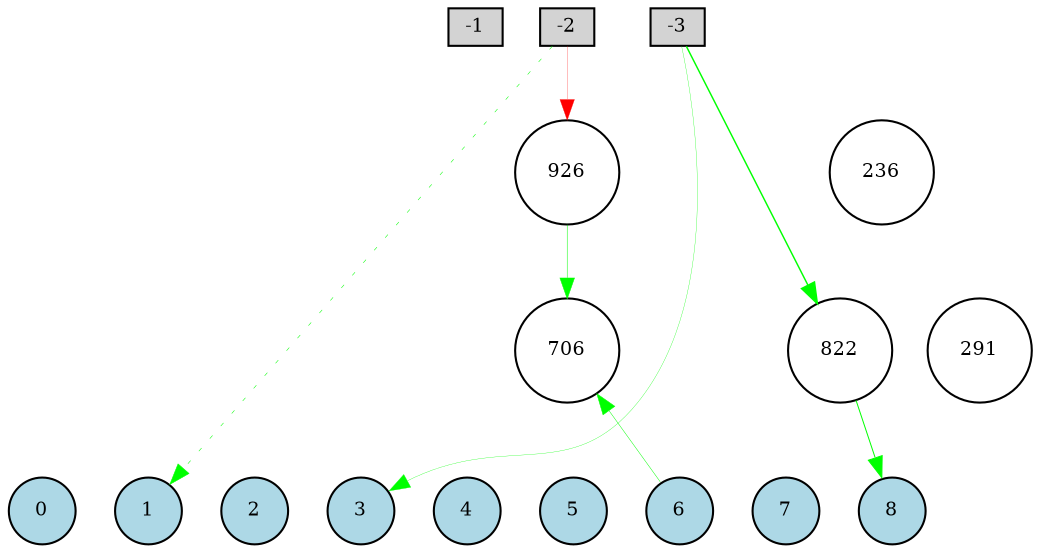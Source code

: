 digraph {
	node [fontsize=9 height=0.2 shape=circle width=0.2]
	subgraph inputs {
		node [shape=box style=filled]
		rank=source
		-1 [fillcolor=lightgray]
		-2 [fillcolor=lightgray]
		-1 -> -2 [style=invis]
		-3 [fillcolor=lightgray]
		-2 -> -3 [style=invis]
	}
	subgraph outputs {
		node [style=filled]
		rank=sink
		0 [fillcolor=lightblue fontsize=9 height=0.2 shape=circle width=0.2]
		1 [fillcolor=lightblue fontsize=9 height=0.2 shape=circle width=0.2]
		0 -> 1 [style=invis]
		2 [fillcolor=lightblue fontsize=9 height=0.2 shape=circle width=0.2]
		1 -> 2 [style=invis]
		3 [fillcolor=lightblue fontsize=9 height=0.2 shape=circle width=0.2]
		2 -> 3 [style=invis]
		4 [fillcolor=lightblue fontsize=9 height=0.2 shape=circle width=0.2]
		3 -> 4 [style=invis]
		5 [fillcolor=lightblue fontsize=9 height=0.2 shape=circle width=0.2]
		4 -> 5 [style=invis]
		6 [fillcolor=lightblue fontsize=9 height=0.2 shape=circle width=0.2]
		5 -> 6 [style=invis]
		7 [fillcolor=lightblue fontsize=9 height=0.2 shape=circle width=0.2]
		6 -> 7 [style=invis]
		8 [fillcolor=lightblue fontsize=9 height=0.2 shape=circle width=0.2]
		7 -> 8 [style=invis]
	}
	291 [fillcolor=white style=filled]
	706 [fillcolor=white style=filled]
	236 [fillcolor=white style=filled]
	822 [fillcolor=white style=filled]
	926 [fillcolor=white style=filled]
	-3 -> 3 [color=green penwidth=0.1446491413828529 style=solid]
	-3 -> 822 [color=green penwidth=0.6925831072671329 style=solid]
	822 -> 8 [color=green penwidth=0.47890644909564006 style=solid]
	-2 -> 1 [color=green penwidth=0.24991739346271685 style=dotted]
	-2 -> 926 [color=red penwidth=0.1220982035190343 style=solid]
	926 -> 706 [color=green penwidth=0.23922007095794817 style=solid]
	6 -> 706 [color=green penwidth=0.22711974380938776 style=solid]
}
